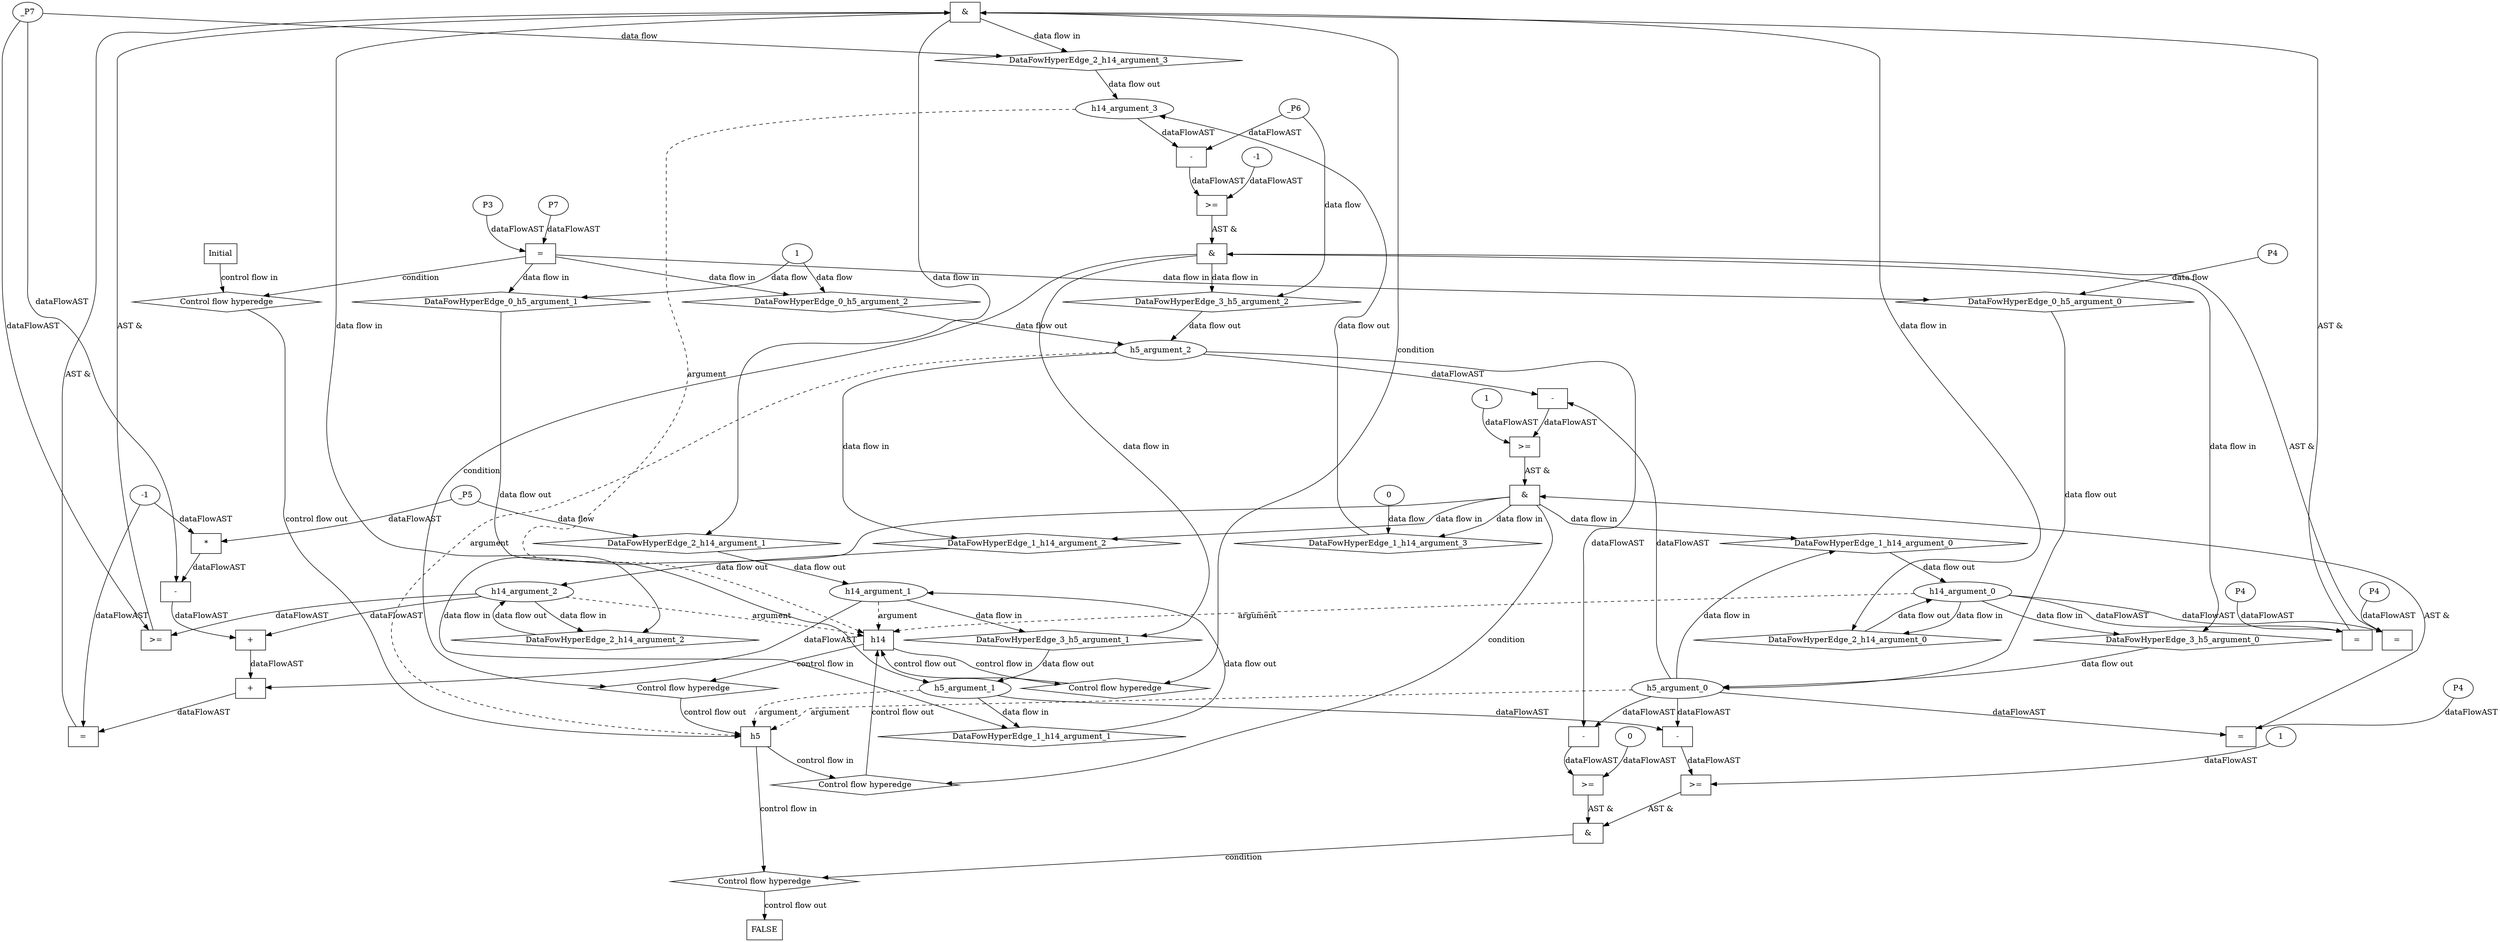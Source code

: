 digraph dag {
"h14" [label="h14" nodeName="h14" class=cfn  shape="rect"];
"h5" [label="h5" nodeName="h5" class=cfn  shape="rect"];
FALSE [label="FALSE" nodeName=FALSE class=cfn  shape="rect"];
Initial [label="Initial" nodeName=Initial class=cfn  shape="rect"];
ControlFowHyperEdge_0 [label="Control flow hyperedge" nodeName=ControlFowHyperEdge_0 class=controlFlowHyperEdge shape="diamond"];
"Initial" -> ControlFowHyperEdge_0 [label="control flow in"]
ControlFowHyperEdge_0 -> "h5" [label="control flow out"]
ControlFowHyperEdge_1 [label="Control flow hyperedge" nodeName=ControlFowHyperEdge_1 class=controlFlowHyperEdge shape="diamond"];
"h5" -> ControlFowHyperEdge_1 [label="control flow in"]
ControlFowHyperEdge_1 -> "h14" [label="control flow out"]
ControlFowHyperEdge_2 [label="Control flow hyperedge" nodeName=ControlFowHyperEdge_2 class=controlFlowHyperEdge shape="diamond"];
"h14" -> ControlFowHyperEdge_2 [label="control flow in"]
ControlFowHyperEdge_2 -> "h14" [label="control flow out"]
ControlFowHyperEdge_3 [label="Control flow hyperedge" nodeName=ControlFowHyperEdge_3 class=controlFlowHyperEdge shape="diamond"];
"h14" -> ControlFowHyperEdge_3 [label="control flow in"]
ControlFowHyperEdge_3 -> "h5" [label="control flow out"]
ControlFowHyperEdge_4 [label="Control flow hyperedge" nodeName=ControlFowHyperEdge_4 class=controlFlowHyperEdge shape="diamond"];
"h5" -> ControlFowHyperEdge_4 [label="control flow in"]
ControlFowHyperEdge_4 -> "FALSE" [label="control flow out"]
"h5_argument_0" [label="h5_argument_0" nodeName=argument0 class=argument  head="h5" shape="oval"];
"h5_argument_0" -> "h5"[label="argument" style="dashed"]
"h5_argument_1" [label="h5_argument_1" nodeName=argument1 class=argument  head="h5" shape="oval"];
"h5_argument_1" -> "h5"[label="argument" style="dashed"]
"h5_argument_2" [label="h5_argument_2" nodeName=argument2 class=argument  head="h5" shape="oval"];
"h5_argument_2" -> "h5"[label="argument" style="dashed"]
"h14_argument_0" [label="h14_argument_0" nodeName=argument0 class=argument  head="h14" shape="oval"];
"h14_argument_0" -> "h14"[label="argument" style="dashed"]
"h14_argument_1" [label="h14_argument_1" nodeName=argument1 class=argument  head="h14" shape="oval"];
"h14_argument_1" -> "h14"[label="argument" style="dashed"]
"h14_argument_2" [label="h14_argument_2" nodeName=argument2 class=argument  head="h14" shape="oval"];
"h14_argument_2" -> "h14"[label="argument" style="dashed"]
"h14_argument_3" [label="h14_argument_3" nodeName=argument3 class=argument  head="h14" shape="oval"];
"h14_argument_3" -> "h14"[label="argument" style="dashed"]

"xxxh5___Initial_0xxxguard_0_node_0" [label="=" nodeName="xxxh5___Initial_0xxxguard_0_node_0" class=Operator  shape="rect"];
"xxxh5___Initial_0xxxguard_0_node_1" [label="P7" nodeName="xxxh5___Initial_0xxxguard_0_node_1" class=Constant ];
"xxxh5___Initial_0xxxguard_0_node_2" [label="P3" nodeName="xxxh5___Initial_0xxxguard_0_node_2" class=Constant ];
"xxxh5___Initial_0xxxguard_0_node_1" -> "xxxh5___Initial_0xxxguard_0_node_0"[label="dataFlowAST"]
"xxxh5___Initial_0xxxguard_0_node_2" -> "xxxh5___Initial_0xxxguard_0_node_0"[label="dataFlowAST"]

"xxxh5___Initial_0xxxguard_0_node_0" -> "ControlFowHyperEdge_0" [label="condition"];
"xxxh5___Initial_0xxxdataFlow_0_node_0" [label="P4" nodeName="xxxh5___Initial_0xxxdataFlow_0_node_0" class=Constant ];

"xxxh5___Initial_0xxxdataFlow_0_node_0" -> "DataFowHyperEdge_0_h5_argument_0" [label="data flow"];
"xxxh5___Initial_0xxxdataFlow1_node_0" [label="1" nodeName="xxxh5___Initial_0xxxdataFlow1_node_0" class=Literal ];

"xxxh5___Initial_0xxxdataFlow1_node_0" -> "DataFowHyperEdge_0_h5_argument_1" [label="data flow"];

"xxxh5___Initial_0xxxdataFlow1_node_0" -> "DataFowHyperEdge_0_h5_argument_2" [label="data flow"];
"xxxh14___h5_1xxx_and" [label="&" nodeName="xxxh14___h5_1xxx_and" class=Operator shape="rect"];
"xxxh14___h5_1xxxguard_0_node_0" [label=">=" nodeName="xxxh14___h5_1xxxguard_0_node_0" class=Operator  shape="rect"];
"xxxh14___h5_1xxxguard_0_node_1" [label="-" nodeName="xxxh14___h5_1xxxguard_0_node_1" class= Operator shape="rect"];
"xxxh14___h5_1xxxguard_0_node_4" [label="1" nodeName="xxxh14___h5_1xxxguard_0_node_4" class=Literal ];
"xxxh14___h5_1xxxguard_0_node_1" -> "xxxh14___h5_1xxxguard_0_node_0"[label="dataFlowAST"]
"xxxh14___h5_1xxxguard_0_node_4" -> "xxxh14___h5_1xxxguard_0_node_0"[label="dataFlowAST"]
"h5_argument_0" -> "xxxh14___h5_1xxxguard_0_node_1"[label="dataFlowAST"]
"h5_argument_2" -> "xxxh14___h5_1xxxguard_0_node_1"[label="dataFlowAST"]

"xxxh14___h5_1xxxguard_0_node_0" -> "xxxh14___h5_1xxx_and" [label="AST &"];
"xxxh14___h5_1xxxguard1_node_0" [label="=" nodeName="xxxh14___h5_1xxxguard1_node_0" class=Operator  shape="rect"];
"xxxh14___h5_1xxxguard1_node_1" [label="P4" nodeName="xxxh14___h5_1xxxguard1_node_1" class=Constant ];
"xxxh14___h5_1xxxguard1_node_1" -> "xxxh14___h5_1xxxguard1_node_0"[label="dataFlowAST"]
"h5_argument_0" -> "xxxh14___h5_1xxxguard1_node_0"[label="dataFlowAST"]

"xxxh14___h5_1xxxguard1_node_0" -> "xxxh14___h5_1xxx_and" [label="AST &"];
"xxxh14___h5_1xxx_and" -> "ControlFowHyperEdge_1" [label="condition"];
"xxxh14___h5_1xxxdataFlow_0_node_0" [label="0" nodeName="xxxh14___h5_1xxxdataFlow_0_node_0" class=Literal ];

"xxxh14___h5_1xxxdataFlow_0_node_0" -> "DataFowHyperEdge_1_h14_argument_3" [label="data flow"];
"xxxh14___h14_2xxx_and" [label="&" nodeName="xxxh14___h14_2xxx_and" class=Operator shape="rect"];
"xxxh14___h14_2xxxguard_0_node_0" [label=">=" nodeName="xxxh14___h14_2xxxguard_0_node_0" class=Operator  shape="rect"];
"h14_argument_2" -> "xxxh14___h14_2xxxguard_0_node_0"[label="dataFlowAST"]
"xxxh14___h14_2xxxdataFlow1_node_0" -> "xxxh14___h14_2xxxguard_0_node_0"[label="dataFlowAST"]

"xxxh14___h14_2xxxguard_0_node_0" -> "xxxh14___h14_2xxx_and" [label="AST &"];
"xxxh14___h14_2xxxguard1_node_0" [label="=" nodeName="xxxh14___h14_2xxxguard1_node_0" class=Operator  shape="rect"];
"xxxh14___h14_2xxxguard1_node_1" [label="P4" nodeName="xxxh14___h14_2xxxguard1_node_1" class=Constant ];
"xxxh14___h14_2xxxguard1_node_1" -> "xxxh14___h14_2xxxguard1_node_0"[label="dataFlowAST"]
"h14_argument_0" -> "xxxh14___h14_2xxxguard1_node_0"[label="dataFlowAST"]

"xxxh14___h14_2xxxguard1_node_0" -> "xxxh14___h14_2xxx_and" [label="AST &"];
"xxxh14___h14_2xxxguard2_node_0" [label="=" nodeName="xxxh14___h14_2xxxguard2_node_0" class=Operator  shape="rect"];
"xxxh14___h14_2xxxguard2_node_1" [label="+" nodeName="xxxh14___h14_2xxxguard2_node_1" class= Operator shape="rect"];
"xxxh14___h14_2xxxguard2_node_3" [label="+" nodeName="xxxh14___h14_2xxxguard2_node_3" class= Operator shape="rect"];
"xxxh14___h14_2xxxguard2_node_5" [label="-" nodeName="xxxh14___h14_2xxxguard2_node_5" class= Operator shape="rect"];
"xxxh14___h14_2xxxguard2_node_6" [label="*" nodeName="xxxh14___h14_2xxxguard2_node_6" class=Operator  shape="rect"];
"xxxh14___h14_2xxxguard2_node_7" [label="-1" nodeName="xxxh14___h14_2xxxguard2_node_7" class=Coeff ];
"xxxh14___h14_2xxxguard2_node_7" [label="-1" nodeName="xxxh14___h14_2xxxguard2_node_7" class=Literal ];
"xxxh14___h14_2xxxguard2_node_1" -> "xxxh14___h14_2xxxguard2_node_0"[label="dataFlowAST"]
"xxxh14___h14_2xxxguard2_node_7" -> "xxxh14___h14_2xxxguard2_node_0"[label="dataFlowAST"]
"h14_argument_1" -> "xxxh14___h14_2xxxguard2_node_1"[label="dataFlowAST"]
"xxxh14___h14_2xxxguard2_node_3" -> "xxxh14___h14_2xxxguard2_node_1"[label="dataFlowAST"]
"h14_argument_2" -> "xxxh14___h14_2xxxguard2_node_3"[label="dataFlowAST"]
"xxxh14___h14_2xxxguard2_node_5" -> "xxxh14___h14_2xxxguard2_node_3"[label="dataFlowAST"]
"xxxh14___h14_2xxxguard2_node_6" -> "xxxh14___h14_2xxxguard2_node_5"[label="dataFlowAST"]
"xxxh14___h14_2xxxdataFlow1_node_0" -> "xxxh14___h14_2xxxguard2_node_5"[label="dataFlowAST"]
"xxxh14___h14_2xxxguard2_node_7" -> "xxxh14___h14_2xxxguard2_node_6"[label="dataFlowAST"]
"xxxh14___h14_2xxxdataFlow_0_node_0" -> "xxxh14___h14_2xxxguard2_node_6"[label="dataFlowAST"]

"xxxh14___h14_2xxxguard2_node_0" -> "xxxh14___h14_2xxx_and" [label="AST &"];
"xxxh14___h14_2xxx_and" -> "ControlFowHyperEdge_2" [label="condition"];
"xxxh14___h14_2xxxdataFlow_0_node_0" [label="_P5" nodeName="xxxh14___h14_2xxxdataFlow_0_node_0" class=Constant ];

"xxxh14___h14_2xxxdataFlow_0_node_0" -> "DataFowHyperEdge_2_h14_argument_1" [label="data flow"];
"xxxh14___h14_2xxxdataFlow1_node_0" [label="_P7" nodeName="xxxh14___h14_2xxxdataFlow1_node_0" class=Constant ];

"xxxh14___h14_2xxxdataFlow1_node_0" -> "DataFowHyperEdge_2_h14_argument_3" [label="data flow"];
"xxxh5___h14_3xxx_and" [label="&" nodeName="xxxh5___h14_3xxx_and" class=Operator shape="rect"];
"xxxh5___h14_3xxxguard_0_node_0" [label=">=" nodeName="xxxh5___h14_3xxxguard_0_node_0" class=Operator  shape="rect"];
"xxxh5___h14_3xxxguard_0_node_1" [label="-" nodeName="xxxh5___h14_3xxxguard_0_node_1" class= Operator shape="rect"];
"xxxh5___h14_3xxxguard_0_node_4" [label="-1" nodeName="xxxh5___h14_3xxxguard_0_node_4" class=Literal ];
"xxxh5___h14_3xxxguard_0_node_1" -> "xxxh5___h14_3xxxguard_0_node_0"[label="dataFlowAST"]
"xxxh5___h14_3xxxguard_0_node_4" -> "xxxh5___h14_3xxxguard_0_node_0"[label="dataFlowAST"]
"h14_argument_3" -> "xxxh5___h14_3xxxguard_0_node_1"[label="dataFlowAST"]
"xxxh5___h14_3xxxdataFlow_0_node_0" -> "xxxh5___h14_3xxxguard_0_node_1"[label="dataFlowAST"]

"xxxh5___h14_3xxxguard_0_node_0" -> "xxxh5___h14_3xxx_and" [label="AST &"];
"xxxh5___h14_3xxxguard1_node_0" [label="=" nodeName="xxxh5___h14_3xxxguard1_node_0" class=Operator  shape="rect"];
"xxxh5___h14_3xxxguard1_node_1" [label="P4" nodeName="xxxh5___h14_3xxxguard1_node_1" class=Constant ];
"xxxh5___h14_3xxxguard1_node_1" -> "xxxh5___h14_3xxxguard1_node_0"[label="dataFlowAST"]
"h14_argument_0" -> "xxxh5___h14_3xxxguard1_node_0"[label="dataFlowAST"]

"xxxh5___h14_3xxxguard1_node_0" -> "xxxh5___h14_3xxx_and" [label="AST &"];
"xxxh5___h14_3xxx_and" -> "ControlFowHyperEdge_3" [label="condition"];
"xxxh5___h14_3xxxdataFlow_0_node_0" [label="_P6" nodeName="xxxh5___h14_3xxxdataFlow_0_node_0" class=Constant ];

"xxxh5___h14_3xxxdataFlow_0_node_0" -> "DataFowHyperEdge_3_h5_argument_2" [label="data flow"];
"xxxFALSE___h5_4xxx_and" [label="&" nodeName="xxxFALSE___h5_4xxx_and" class=Operator shape="rect"];
"xxxFALSE___h5_4xxxguard_0_node_0" [label=">=" nodeName="xxxFALSE___h5_4xxxguard_0_node_0" class=Operator  shape="rect"];
"xxxFALSE___h5_4xxxguard_0_node_1" [label="-" nodeName="xxxFALSE___h5_4xxxguard_0_node_1" class= Operator shape="rect"];
"xxxFALSE___h5_4xxxguard_0_node_4" [label="1" nodeName="xxxFALSE___h5_4xxxguard_0_node_4" class=Literal ];
"xxxFALSE___h5_4xxxguard_0_node_1" -> "xxxFALSE___h5_4xxxguard_0_node_0"[label="dataFlowAST"]
"xxxFALSE___h5_4xxxguard_0_node_4" -> "xxxFALSE___h5_4xxxguard_0_node_0"[label="dataFlowAST"]
"h5_argument_0" -> "xxxFALSE___h5_4xxxguard_0_node_1"[label="dataFlowAST"]
"h5_argument_1" -> "xxxFALSE___h5_4xxxguard_0_node_1"[label="dataFlowAST"]

"xxxFALSE___h5_4xxxguard_0_node_0" -> "xxxFALSE___h5_4xxx_and" [label="AST &"];
"xxxFALSE___h5_4xxxguard1_node_0" [label=">=" nodeName="xxxFALSE___h5_4xxxguard1_node_0" class=Operator  shape="rect"];
"xxxFALSE___h5_4xxxguard1_node_1" [label="0" nodeName="xxxFALSE___h5_4xxxguard1_node_1" class=Literal ];
"xxxFALSE___h5_4xxxguard1_node_2" [label="-" nodeName="xxxFALSE___h5_4xxxguard1_node_2" class= Operator shape="rect"];
"xxxFALSE___h5_4xxxguard1_node_1" -> "xxxFALSE___h5_4xxxguard1_node_0"[label="dataFlowAST"]
"xxxFALSE___h5_4xxxguard1_node_2" -> "xxxFALSE___h5_4xxxguard1_node_0"[label="dataFlowAST"]
"h5_argument_0" -> "xxxFALSE___h5_4xxxguard1_node_2"[label="dataFlowAST"]
"h5_argument_2" -> "xxxFALSE___h5_4xxxguard1_node_2"[label="dataFlowAST"]

"xxxFALSE___h5_4xxxguard1_node_0" -> "xxxFALSE___h5_4xxx_and" [label="AST &"];
"xxxFALSE___h5_4xxx_and" -> "ControlFowHyperEdge_4" [label="condition"];
"DataFowHyperEdge_0_h5_argument_0" [label="DataFowHyperEdge_0_h5_argument_0" nodeName="DataFowHyperEdge_0_h5_argument_0" class=DataFlowHyperedge shape="diamond"];
"DataFowHyperEdge_0_h5_argument_0" -> "h5_argument_0"[label="data flow out"]
"xxxh5___Initial_0xxxguard_0_node_0" -> "DataFowHyperEdge_0_h5_argument_0"[label="data flow in"]
"DataFowHyperEdge_0_h5_argument_1" [label="DataFowHyperEdge_0_h5_argument_1" nodeName="DataFowHyperEdge_0_h5_argument_1" class=DataFlowHyperedge shape="diamond"];
"DataFowHyperEdge_0_h5_argument_1" -> "h5_argument_1"[label="data flow out"]
"xxxh5___Initial_0xxxguard_0_node_0" -> "DataFowHyperEdge_0_h5_argument_1"[label="data flow in"]
"DataFowHyperEdge_0_h5_argument_2" [label="DataFowHyperEdge_0_h5_argument_2" nodeName="DataFowHyperEdge_0_h5_argument_2" class=DataFlowHyperedge shape="diamond"];
"DataFowHyperEdge_0_h5_argument_2" -> "h5_argument_2"[label="data flow out"]
"xxxh5___Initial_0xxxguard_0_node_0" -> "DataFowHyperEdge_0_h5_argument_2"[label="data flow in"]
"DataFowHyperEdge_1_h14_argument_0" [label="DataFowHyperEdge_1_h14_argument_0" nodeName="DataFowHyperEdge_1_h14_argument_0" class=DataFlowHyperedge shape="diamond"];
"DataFowHyperEdge_1_h14_argument_0" -> "h14_argument_0"[label="data flow out"]
"xxxh14___h5_1xxx_and" -> "DataFowHyperEdge_1_h14_argument_0"[label="data flow in"]
"DataFowHyperEdge_1_h14_argument_1" [label="DataFowHyperEdge_1_h14_argument_1" nodeName="DataFowHyperEdge_1_h14_argument_1" class=DataFlowHyperedge shape="diamond"];
"DataFowHyperEdge_1_h14_argument_1" -> "h14_argument_1"[label="data flow out"]
"xxxh14___h5_1xxx_and" -> "DataFowHyperEdge_1_h14_argument_1"[label="data flow in"]
"DataFowHyperEdge_1_h14_argument_2" [label="DataFowHyperEdge_1_h14_argument_2" nodeName="DataFowHyperEdge_1_h14_argument_2" class=DataFlowHyperedge shape="diamond"];
"DataFowHyperEdge_1_h14_argument_2" -> "h14_argument_2"[label="data flow out"]
"xxxh14___h5_1xxx_and" -> "DataFowHyperEdge_1_h14_argument_2"[label="data flow in"]
"DataFowHyperEdge_1_h14_argument_3" [label="DataFowHyperEdge_1_h14_argument_3" nodeName="DataFowHyperEdge_1_h14_argument_3" class=DataFlowHyperedge shape="diamond"];
"DataFowHyperEdge_1_h14_argument_3" -> "h14_argument_3"[label="data flow out"]
"xxxh14___h5_1xxx_and" -> "DataFowHyperEdge_1_h14_argument_3"[label="data flow in"]
"DataFowHyperEdge_2_h14_argument_0" [label="DataFowHyperEdge_2_h14_argument_0" nodeName="DataFowHyperEdge_2_h14_argument_0" class=DataFlowHyperedge shape="diamond"];
"DataFowHyperEdge_2_h14_argument_0" -> "h14_argument_0"[label="data flow out"]
"xxxh14___h14_2xxx_and" -> "DataFowHyperEdge_2_h14_argument_0"[label="data flow in"]
"DataFowHyperEdge_2_h14_argument_1" [label="DataFowHyperEdge_2_h14_argument_1" nodeName="DataFowHyperEdge_2_h14_argument_1" class=DataFlowHyperedge shape="diamond"];
"DataFowHyperEdge_2_h14_argument_1" -> "h14_argument_1"[label="data flow out"]
"xxxh14___h14_2xxx_and" -> "DataFowHyperEdge_2_h14_argument_1"[label="data flow in"]
"DataFowHyperEdge_2_h14_argument_2" [label="DataFowHyperEdge_2_h14_argument_2" nodeName="DataFowHyperEdge_2_h14_argument_2" class=DataFlowHyperedge shape="diamond"];
"DataFowHyperEdge_2_h14_argument_2" -> "h14_argument_2"[label="data flow out"]
"xxxh14___h14_2xxx_and" -> "DataFowHyperEdge_2_h14_argument_2"[label="data flow in"]
"DataFowHyperEdge_2_h14_argument_3" [label="DataFowHyperEdge_2_h14_argument_3" nodeName="DataFowHyperEdge_2_h14_argument_3" class=DataFlowHyperedge shape="diamond"];
"DataFowHyperEdge_2_h14_argument_3" -> "h14_argument_3"[label="data flow out"]
"xxxh14___h14_2xxx_and" -> "DataFowHyperEdge_2_h14_argument_3"[label="data flow in"]
"DataFowHyperEdge_3_h5_argument_0" [label="DataFowHyperEdge_3_h5_argument_0" nodeName="DataFowHyperEdge_3_h5_argument_0" class=DataFlowHyperedge shape="diamond"];
"DataFowHyperEdge_3_h5_argument_0" -> "h5_argument_0"[label="data flow out"]
"xxxh5___h14_3xxx_and" -> "DataFowHyperEdge_3_h5_argument_0"[label="data flow in"]
"DataFowHyperEdge_3_h5_argument_1" [label="DataFowHyperEdge_3_h5_argument_1" nodeName="DataFowHyperEdge_3_h5_argument_1" class=DataFlowHyperedge shape="diamond"];
"DataFowHyperEdge_3_h5_argument_1" -> "h5_argument_1"[label="data flow out"]
"xxxh5___h14_3xxx_and" -> "DataFowHyperEdge_3_h5_argument_1"[label="data flow in"]
"DataFowHyperEdge_3_h5_argument_2" [label="DataFowHyperEdge_3_h5_argument_2" nodeName="DataFowHyperEdge_3_h5_argument_2" class=DataFlowHyperedge shape="diamond"];
"DataFowHyperEdge_3_h5_argument_2" -> "h5_argument_2"[label="data flow out"]
"xxxh5___h14_3xxx_and" -> "DataFowHyperEdge_3_h5_argument_2"[label="data flow in"]
"h5_argument_0" -> "DataFowHyperEdge_1_h14_argument_0"[label="data flow in"]
"h5_argument_1" -> "DataFowHyperEdge_1_h14_argument_1"[label="data flow in"]
"h5_argument_2" -> "DataFowHyperEdge_1_h14_argument_2"[label="data flow in"]
"h14_argument_0" -> "DataFowHyperEdge_2_h14_argument_0"[label="data flow in"]
"h14_argument_2" -> "DataFowHyperEdge_2_h14_argument_2"[label="data flow in"]
"h14_argument_0" -> "DataFowHyperEdge_3_h5_argument_0"[label="data flow in"]
"h14_argument_1" -> "DataFowHyperEdge_3_h5_argument_1"[label="data flow in"]




}
